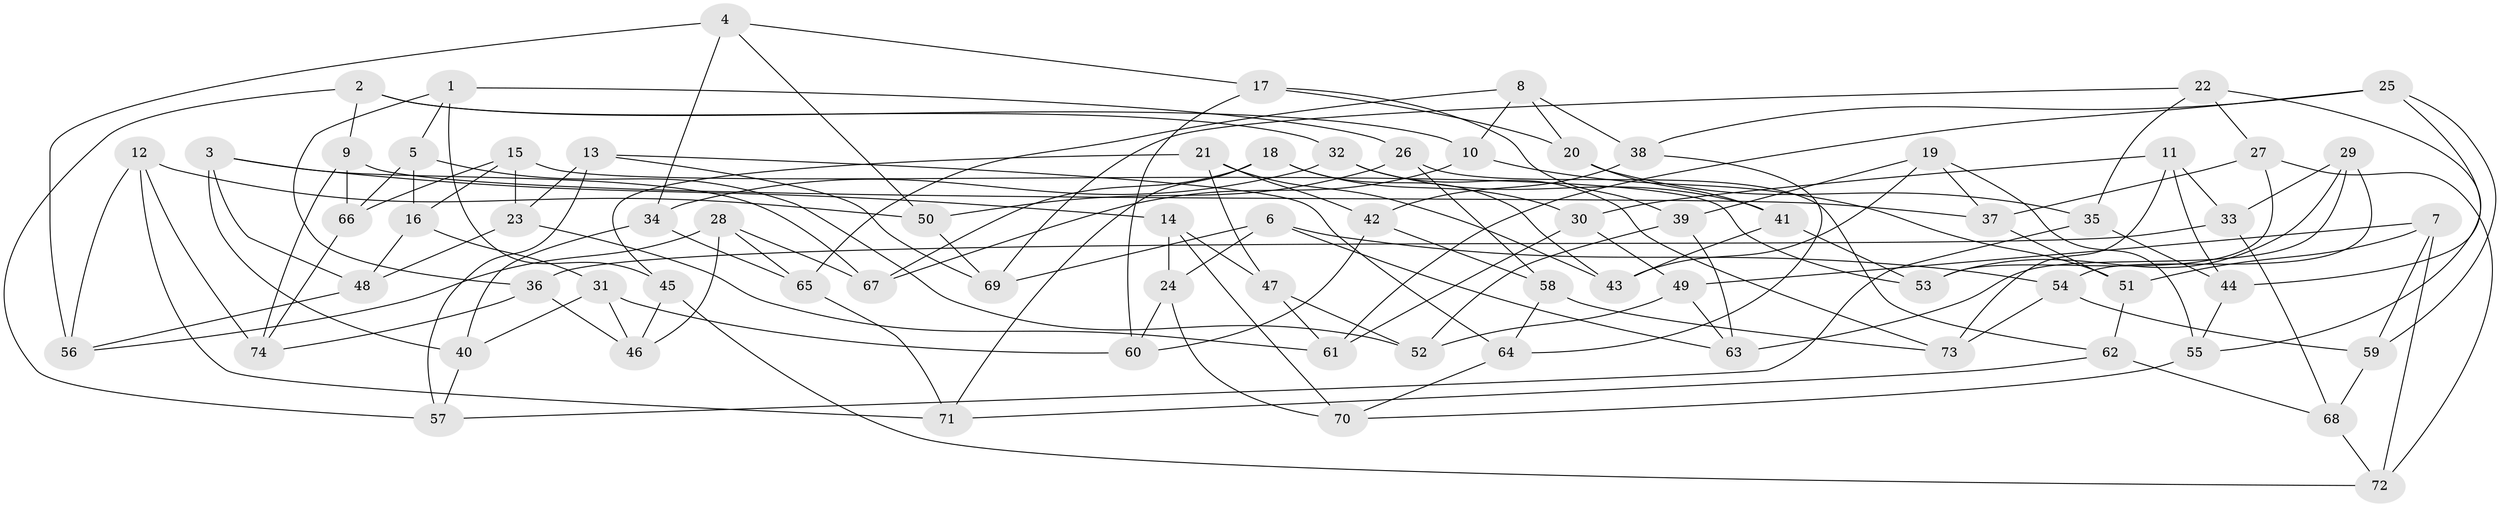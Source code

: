 // coarse degree distribution, {4: 0.3181818181818182, 6: 0.6363636363636364, 5: 0.045454545454545456}
// Generated by graph-tools (version 1.1) at 2025/24/03/03/25 07:24:30]
// undirected, 74 vertices, 148 edges
graph export_dot {
graph [start="1"]
  node [color=gray90,style=filled];
  1;
  2;
  3;
  4;
  5;
  6;
  7;
  8;
  9;
  10;
  11;
  12;
  13;
  14;
  15;
  16;
  17;
  18;
  19;
  20;
  21;
  22;
  23;
  24;
  25;
  26;
  27;
  28;
  29;
  30;
  31;
  32;
  33;
  34;
  35;
  36;
  37;
  38;
  39;
  40;
  41;
  42;
  43;
  44;
  45;
  46;
  47;
  48;
  49;
  50;
  51;
  52;
  53;
  54;
  55;
  56;
  57;
  58;
  59;
  60;
  61;
  62;
  63;
  64;
  65;
  66;
  67;
  68;
  69;
  70;
  71;
  72;
  73;
  74;
  1 -- 26;
  1 -- 5;
  1 -- 36;
  1 -- 45;
  2 -- 57;
  2 -- 10;
  2 -- 9;
  2 -- 32;
  3 -- 48;
  3 -- 14;
  3 -- 40;
  3 -- 67;
  4 -- 34;
  4 -- 17;
  4 -- 56;
  4 -- 50;
  5 -- 52;
  5 -- 16;
  5 -- 66;
  6 -- 24;
  6 -- 69;
  6 -- 63;
  6 -- 54;
  7 -- 51;
  7 -- 59;
  7 -- 49;
  7 -- 72;
  8 -- 65;
  8 -- 38;
  8 -- 20;
  8 -- 10;
  9 -- 74;
  9 -- 37;
  9 -- 66;
  10 -- 67;
  10 -- 51;
  11 -- 30;
  11 -- 73;
  11 -- 33;
  11 -- 44;
  12 -- 74;
  12 -- 50;
  12 -- 71;
  12 -- 56;
  13 -- 64;
  13 -- 23;
  13 -- 69;
  13 -- 57;
  14 -- 70;
  14 -- 24;
  14 -- 47;
  15 -- 66;
  15 -- 23;
  15 -- 16;
  15 -- 53;
  16 -- 48;
  16 -- 31;
  17 -- 60;
  17 -- 20;
  17 -- 39;
  18 -- 43;
  18 -- 30;
  18 -- 71;
  18 -- 67;
  19 -- 43;
  19 -- 55;
  19 -- 37;
  19 -- 39;
  20 -- 41;
  20 -- 35;
  21 -- 42;
  21 -- 47;
  21 -- 45;
  21 -- 43;
  22 -- 55;
  22 -- 27;
  22 -- 35;
  22 -- 69;
  23 -- 48;
  23 -- 61;
  24 -- 70;
  24 -- 60;
  25 -- 59;
  25 -- 38;
  25 -- 44;
  25 -- 61;
  26 -- 62;
  26 -- 58;
  26 -- 50;
  27 -- 72;
  27 -- 37;
  27 -- 53;
  28 -- 46;
  28 -- 56;
  28 -- 67;
  28 -- 65;
  29 -- 54;
  29 -- 53;
  29 -- 63;
  29 -- 33;
  30 -- 49;
  30 -- 61;
  31 -- 40;
  31 -- 60;
  31 -- 46;
  32 -- 41;
  32 -- 73;
  32 -- 34;
  33 -- 68;
  33 -- 36;
  34 -- 40;
  34 -- 65;
  35 -- 44;
  35 -- 57;
  36 -- 46;
  36 -- 74;
  37 -- 51;
  38 -- 64;
  38 -- 42;
  39 -- 52;
  39 -- 63;
  40 -- 57;
  41 -- 53;
  41 -- 43;
  42 -- 58;
  42 -- 60;
  44 -- 55;
  45 -- 46;
  45 -- 72;
  47 -- 52;
  47 -- 61;
  48 -- 56;
  49 -- 63;
  49 -- 52;
  50 -- 69;
  51 -- 62;
  54 -- 73;
  54 -- 59;
  55 -- 70;
  58 -- 73;
  58 -- 64;
  59 -- 68;
  62 -- 71;
  62 -- 68;
  64 -- 70;
  65 -- 71;
  66 -- 74;
  68 -- 72;
}

